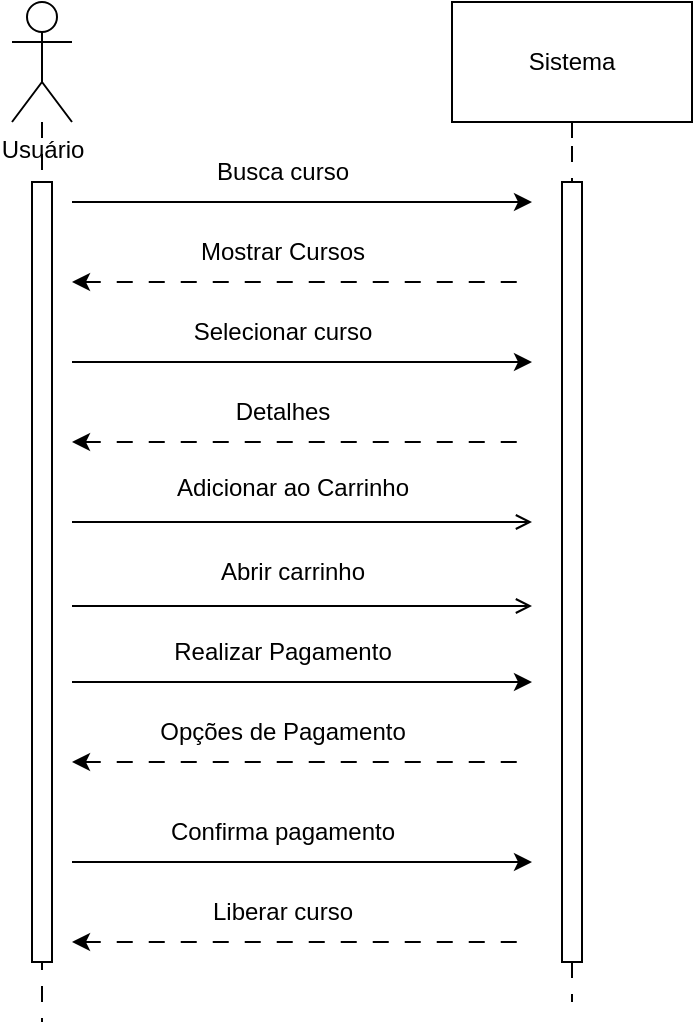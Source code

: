 <mxfile version="24.8.3">
  <diagram name="Página-1" id="PCLt7GVMoRtuyNi-8HBF">
    <mxGraphModel dx="792" dy="791" grid="1" gridSize="10" guides="1" tooltips="1" connect="1" arrows="1" fold="1" page="1" pageScale="1" pageWidth="827" pageHeight="1169" math="0" shadow="0">
      <root>
        <mxCell id="0" />
        <mxCell id="1" parent="0" />
        <mxCell id="gzh9Rxo5RhCkMXYSYk57-4" style="edgeStyle=orthogonalEdgeStyle;rounded=0;orthogonalLoop=1;jettySize=auto;html=1;dashed=1;dashPattern=8 8;endArrow=none;endFill=0;" edge="1" parent="1" source="gzh9Rxo5RhCkMXYSYk57-31">
          <mxGeometry relative="1" as="geometry">
            <mxPoint x="440" y="600" as="targetPoint" />
          </mxGeometry>
        </mxCell>
        <mxCell id="gzh9Rxo5RhCkMXYSYk57-1" value="Sistema" style="rounded=0;whiteSpace=wrap;html=1;" vertex="1" parent="1">
          <mxGeometry x="380" y="100" width="120" height="60" as="geometry" />
        </mxCell>
        <mxCell id="gzh9Rxo5RhCkMXYSYk57-3" style="edgeStyle=orthogonalEdgeStyle;rounded=0;orthogonalLoop=1;jettySize=auto;html=1;dashed=1;dashPattern=8 8;endArrow=none;endFill=0;" edge="1" parent="1" source="gzh9Rxo5RhCkMXYSYk57-2">
          <mxGeometry relative="1" as="geometry">
            <mxPoint x="175" y="610" as="targetPoint" />
          </mxGeometry>
        </mxCell>
        <mxCell id="gzh9Rxo5RhCkMXYSYk57-2" value="Usuário" style="shape=umlActor;verticalLabelPosition=bottom;verticalAlign=top;html=1;outlineConnect=0;" vertex="1" parent="1">
          <mxGeometry x="160" y="100" width="30" height="60" as="geometry" />
        </mxCell>
        <mxCell id="gzh9Rxo5RhCkMXYSYk57-6" value="" style="edgeStyle=none;orthogonalLoop=1;jettySize=auto;html=1;rounded=0;" edge="1" parent="1">
          <mxGeometry width="100" relative="1" as="geometry">
            <mxPoint x="190" y="200" as="sourcePoint" />
            <mxPoint x="420" y="200" as="targetPoint" />
            <Array as="points" />
          </mxGeometry>
        </mxCell>
        <mxCell id="gzh9Rxo5RhCkMXYSYk57-7" value="Busca curso" style="text;html=1;align=center;verticalAlign=middle;resizable=0;points=[];autosize=1;strokeColor=none;fillColor=none;" vertex="1" parent="1">
          <mxGeometry x="250" y="170" width="90" height="30" as="geometry" />
        </mxCell>
        <mxCell id="gzh9Rxo5RhCkMXYSYk57-8" value="" style="edgeStyle=none;orthogonalLoop=1;jettySize=auto;html=1;rounded=0;startArrow=classic;startFill=1;endArrow=none;endFill=0;dashed=1;dashPattern=8 8;" edge="1" parent="1">
          <mxGeometry width="100" relative="1" as="geometry">
            <mxPoint x="190" y="240" as="sourcePoint" />
            <mxPoint x="420" y="240" as="targetPoint" />
            <Array as="points" />
          </mxGeometry>
        </mxCell>
        <mxCell id="gzh9Rxo5RhCkMXYSYk57-9" value="Mostrar Cursos" style="text;html=1;align=center;verticalAlign=middle;resizable=0;points=[];autosize=1;strokeColor=none;fillColor=none;" vertex="1" parent="1">
          <mxGeometry x="240" y="210" width="110" height="30" as="geometry" />
        </mxCell>
        <mxCell id="gzh9Rxo5RhCkMXYSYk57-11" value="" style="edgeStyle=none;orthogonalLoop=1;jettySize=auto;html=1;rounded=0;" edge="1" parent="1">
          <mxGeometry width="100" relative="1" as="geometry">
            <mxPoint x="190" y="280" as="sourcePoint" />
            <mxPoint x="420" y="280" as="targetPoint" />
            <Array as="points" />
          </mxGeometry>
        </mxCell>
        <mxCell id="gzh9Rxo5RhCkMXYSYk57-12" value="Selecionar curso" style="text;html=1;align=center;verticalAlign=middle;resizable=0;points=[];autosize=1;strokeColor=none;fillColor=none;" vertex="1" parent="1">
          <mxGeometry x="240" y="250" width="110" height="30" as="geometry" />
        </mxCell>
        <mxCell id="gzh9Rxo5RhCkMXYSYk57-13" value="" style="edgeStyle=none;orthogonalLoop=1;jettySize=auto;html=1;rounded=0;startArrow=classic;startFill=1;endArrow=none;endFill=0;dashed=1;dashPattern=8 8;" edge="1" parent="1">
          <mxGeometry width="100" relative="1" as="geometry">
            <mxPoint x="190" y="320" as="sourcePoint" />
            <mxPoint x="420" y="320" as="targetPoint" />
            <Array as="points" />
          </mxGeometry>
        </mxCell>
        <mxCell id="gzh9Rxo5RhCkMXYSYk57-14" value="Detalhes" style="text;html=1;align=center;verticalAlign=middle;resizable=0;points=[];autosize=1;strokeColor=none;fillColor=none;" vertex="1" parent="1">
          <mxGeometry x="260" y="290" width="70" height="30" as="geometry" />
        </mxCell>
        <mxCell id="gzh9Rxo5RhCkMXYSYk57-17" value="" style="edgeStyle=none;orthogonalLoop=1;jettySize=auto;html=1;rounded=0;endArrow=open;endFill=0;" edge="1" parent="1">
          <mxGeometry width="100" relative="1" as="geometry">
            <mxPoint x="190" y="360" as="sourcePoint" />
            <mxPoint x="420" y="360" as="targetPoint" />
            <Array as="points" />
          </mxGeometry>
        </mxCell>
        <mxCell id="gzh9Rxo5RhCkMXYSYk57-18" value="Adicionar ao Carrinho" style="text;html=1;align=center;verticalAlign=middle;resizable=0;points=[];autosize=1;strokeColor=none;fillColor=none;" vertex="1" parent="1">
          <mxGeometry x="230" y="328" width="140" height="30" as="geometry" />
        </mxCell>
        <mxCell id="gzh9Rxo5RhCkMXYSYk57-20" value="" style="edgeStyle=none;orthogonalLoop=1;jettySize=auto;html=1;rounded=0;endArrow=open;endFill=0;" edge="1" parent="1">
          <mxGeometry width="100" relative="1" as="geometry">
            <mxPoint x="190" y="402" as="sourcePoint" />
            <mxPoint x="420" y="402" as="targetPoint" />
            <Array as="points" />
          </mxGeometry>
        </mxCell>
        <mxCell id="gzh9Rxo5RhCkMXYSYk57-21" value="Abrir carrinho" style="text;html=1;align=center;verticalAlign=middle;resizable=0;points=[];autosize=1;strokeColor=none;fillColor=none;" vertex="1" parent="1">
          <mxGeometry x="250" y="370" width="100" height="30" as="geometry" />
        </mxCell>
        <mxCell id="gzh9Rxo5RhCkMXYSYk57-23" value="" style="edgeStyle=none;orthogonalLoop=1;jettySize=auto;html=1;rounded=0;" edge="1" parent="1">
          <mxGeometry width="100" relative="1" as="geometry">
            <mxPoint x="190" y="440" as="sourcePoint" />
            <mxPoint x="420" y="440" as="targetPoint" />
            <Array as="points" />
          </mxGeometry>
        </mxCell>
        <mxCell id="gzh9Rxo5RhCkMXYSYk57-24" value="Realizar Pagamento" style="text;html=1;align=center;verticalAlign=middle;resizable=0;points=[];autosize=1;strokeColor=none;fillColor=none;" vertex="1" parent="1">
          <mxGeometry x="230" y="410" width="130" height="30" as="geometry" />
        </mxCell>
        <mxCell id="gzh9Rxo5RhCkMXYSYk57-25" value="" style="edgeStyle=none;orthogonalLoop=1;jettySize=auto;html=1;rounded=0;startArrow=classic;startFill=1;endArrow=none;endFill=0;dashed=1;dashPattern=8 8;" edge="1" parent="1">
          <mxGeometry width="100" relative="1" as="geometry">
            <mxPoint x="190" y="480" as="sourcePoint" />
            <mxPoint x="420" y="480" as="targetPoint" />
            <Array as="points" />
          </mxGeometry>
        </mxCell>
        <mxCell id="gzh9Rxo5RhCkMXYSYk57-26" value="Opções de Pagamento" style="text;html=1;align=center;verticalAlign=middle;resizable=0;points=[];autosize=1;strokeColor=none;fillColor=none;" vertex="1" parent="1">
          <mxGeometry x="220" y="450" width="150" height="30" as="geometry" />
        </mxCell>
        <mxCell id="gzh9Rxo5RhCkMXYSYk57-27" value="" style="edgeStyle=none;orthogonalLoop=1;jettySize=auto;html=1;rounded=0;" edge="1" parent="1">
          <mxGeometry width="100" relative="1" as="geometry">
            <mxPoint x="190" y="530" as="sourcePoint" />
            <mxPoint x="420" y="530" as="targetPoint" />
            <Array as="points" />
          </mxGeometry>
        </mxCell>
        <mxCell id="gzh9Rxo5RhCkMXYSYk57-28" value="Confirma pagamento" style="text;html=1;align=center;verticalAlign=middle;resizable=0;points=[];autosize=1;strokeColor=none;fillColor=none;" vertex="1" parent="1">
          <mxGeometry x="225" y="500" width="140" height="30" as="geometry" />
        </mxCell>
        <mxCell id="gzh9Rxo5RhCkMXYSYk57-29" value="" style="edgeStyle=none;orthogonalLoop=1;jettySize=auto;html=1;rounded=0;startArrow=classic;startFill=1;endArrow=none;endFill=0;dashed=1;dashPattern=8 8;" edge="1" parent="1">
          <mxGeometry width="100" relative="1" as="geometry">
            <mxPoint x="190" y="570" as="sourcePoint" />
            <mxPoint x="420" y="570" as="targetPoint" />
            <Array as="points" />
          </mxGeometry>
        </mxCell>
        <mxCell id="gzh9Rxo5RhCkMXYSYk57-30" value="Liberar curso" style="text;html=1;align=center;verticalAlign=middle;resizable=0;points=[];autosize=1;strokeColor=none;fillColor=none;" vertex="1" parent="1">
          <mxGeometry x="250" y="540" width="90" height="30" as="geometry" />
        </mxCell>
        <mxCell id="gzh9Rxo5RhCkMXYSYk57-32" value="" style="edgeStyle=orthogonalEdgeStyle;rounded=0;orthogonalLoop=1;jettySize=auto;html=1;dashed=1;dashPattern=8 8;endArrow=none;endFill=0;" edge="1" parent="1" source="gzh9Rxo5RhCkMXYSYk57-1" target="gzh9Rxo5RhCkMXYSYk57-31">
          <mxGeometry relative="1" as="geometry">
            <mxPoint x="440" y="600" as="targetPoint" />
            <mxPoint x="440" y="160" as="sourcePoint" />
          </mxGeometry>
        </mxCell>
        <mxCell id="gzh9Rxo5RhCkMXYSYk57-31" value="" style="whiteSpace=wrap;html=1;" vertex="1" parent="1">
          <mxGeometry x="435" y="190" width="10" height="390" as="geometry" />
        </mxCell>
        <mxCell id="gzh9Rxo5RhCkMXYSYk57-33" value="" style="whiteSpace=wrap;html=1;" vertex="1" parent="1">
          <mxGeometry x="170" y="190" width="10" height="390" as="geometry" />
        </mxCell>
      </root>
    </mxGraphModel>
  </diagram>
</mxfile>
